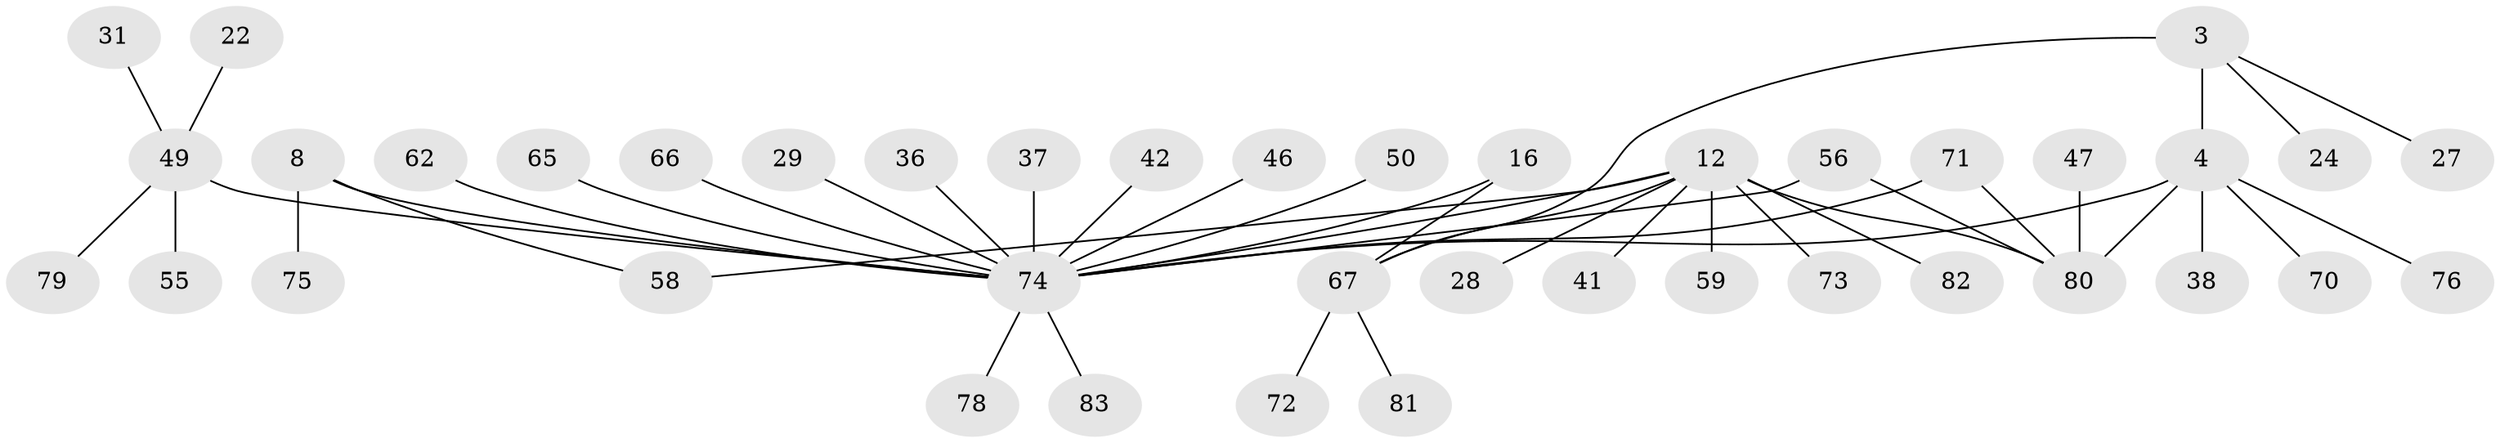 // original degree distribution, {6: 0.07228915662650602, 4: 0.060240963855421686, 5: 0.060240963855421686, 15: 0.012048192771084338, 3: 0.03614457831325301, 11: 0.012048192771084338, 7: 0.012048192771084338, 8: 0.024096385542168676, 9: 0.012048192771084338, 1: 0.5301204819277109, 2: 0.1686746987951807}
// Generated by graph-tools (version 1.1) at 2025/54/03/09/25 04:54:09]
// undirected, 41 vertices, 46 edges
graph export_dot {
graph [start="1"]
  node [color=gray90,style=filled];
  3 [super="+2"];
  4 [super="+1"];
  8 [super="+5"];
  12 [super="+11"];
  16 [super="+13"];
  22;
  24;
  27;
  28;
  29;
  31 [super="+23"];
  36;
  37;
  38;
  41;
  42;
  46;
  47;
  49 [super="+20"];
  50;
  55;
  56;
  58;
  59 [super="+33+39"];
  62;
  65 [super="+60"];
  66;
  67 [super="+40+15+48+57"];
  70 [super="+54"];
  71 [super="+35"];
  72 [super="+61+68+69"];
  73;
  74 [super="+34+52+19+53+51"];
  75 [super="+25"];
  76;
  78;
  79;
  80 [super="+64+10+44"];
  81;
  82 [super="+77"];
  83;
  3 -- 4 [weight=4];
  3 -- 24;
  3 -- 27;
  3 -- 67;
  4 -- 38;
  4 -- 76;
  4 -- 70;
  4 -- 74 [weight=2];
  4 -- 80;
  8 -- 58;
  8 -- 75;
  8 -- 74 [weight=4];
  12 -- 41;
  12 -- 58;
  12 -- 73;
  12 -- 74 [weight=5];
  12 -- 28;
  12 -- 59;
  12 -- 82;
  12 -- 67;
  12 -- 80 [weight=4];
  16 -- 74 [weight=2];
  16 -- 67 [weight=4];
  22 -- 49;
  29 -- 74;
  31 -- 49;
  36 -- 74;
  37 -- 74 [weight=2];
  42 -- 74;
  46 -- 74;
  47 -- 80;
  49 -- 55;
  49 -- 74 [weight=4];
  49 -- 79;
  50 -- 74;
  56 -- 74;
  56 -- 80;
  62 -- 74;
  65 -- 74;
  66 -- 74;
  67 -- 72;
  67 -- 81;
  71 -- 74;
  71 -- 80;
  74 -- 78;
  74 -- 83;
}
